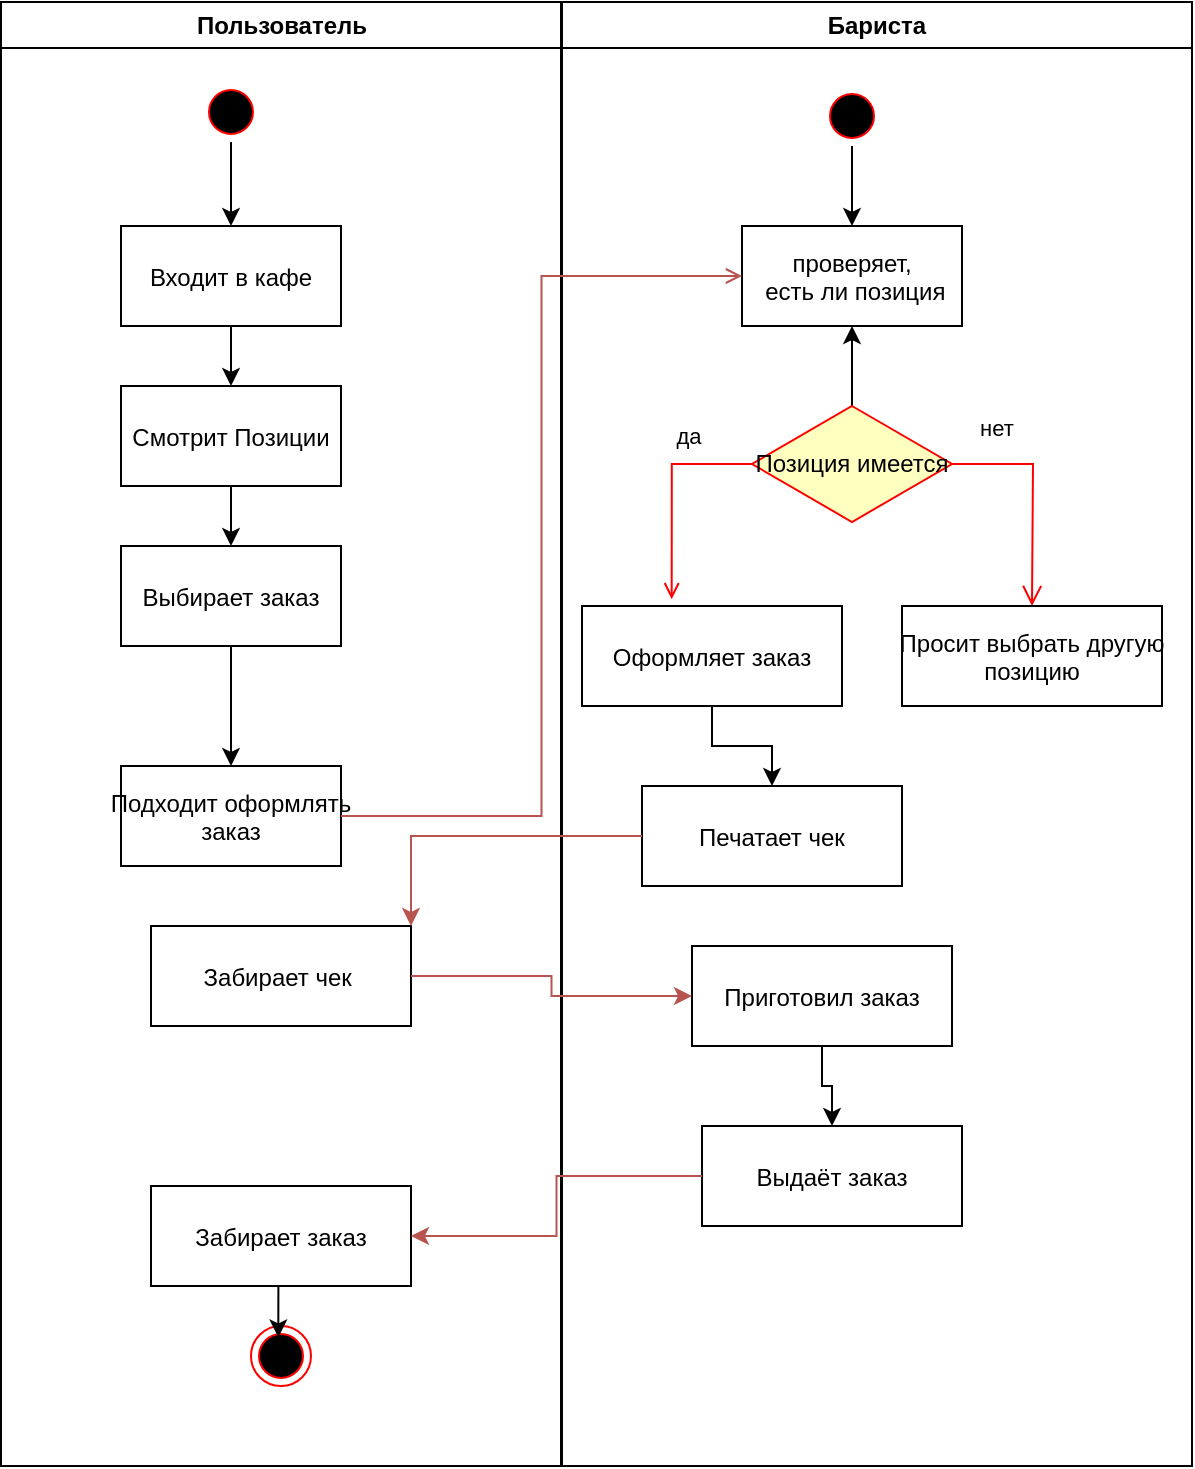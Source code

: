<mxfile version="26.2.14">
  <diagram name="Page-1" id="e7e014a7-5840-1c2e-5031-d8a46d1fe8dd">
    <mxGraphModel dx="839" dy="477" grid="1" gridSize="10" guides="1" tooltips="1" connect="1" arrows="1" fold="1" page="1" pageScale="1" pageWidth="1169" pageHeight="826" background="none" math="0" shadow="0">
      <root>
        <mxCell id="0" />
        <mxCell id="1" parent="0" />
        <mxCell id="2" value="Пользователь" style="swimlane;whiteSpace=wrap" parent="1" vertex="1">
          <mxGeometry x="164.5" y="128" width="280" height="732" as="geometry" />
        </mxCell>
        <mxCell id="l8AvkW6OAoFA0DkfIVD7-41" style="edgeStyle=orthogonalEdgeStyle;rounded=0;orthogonalLoop=1;jettySize=auto;html=1;entryX=0.5;entryY=0;entryDx=0;entryDy=0;" parent="2" source="5" target="7" edge="1">
          <mxGeometry relative="1" as="geometry" />
        </mxCell>
        <mxCell id="5" value="" style="ellipse;shape=startState;fillColor=#000000;strokeColor=#ff0000;" parent="2" vertex="1">
          <mxGeometry x="100" y="40" width="30" height="30" as="geometry" />
        </mxCell>
        <mxCell id="l8AvkW6OAoFA0DkfIVD7-43" style="edgeStyle=orthogonalEdgeStyle;rounded=0;orthogonalLoop=1;jettySize=auto;html=1;entryX=0.5;entryY=0;entryDx=0;entryDy=0;" parent="2" source="7" target="8" edge="1">
          <mxGeometry relative="1" as="geometry" />
        </mxCell>
        <mxCell id="7" value="Входит в кафе" style="" parent="2" vertex="1">
          <mxGeometry x="60" y="112" width="110" height="50" as="geometry" />
        </mxCell>
        <mxCell id="l8AvkW6OAoFA0DkfIVD7-44" style="edgeStyle=orthogonalEdgeStyle;rounded=0;orthogonalLoop=1;jettySize=auto;html=1;entryX=0.5;entryY=0;entryDx=0;entryDy=0;" parent="2" source="8" target="10" edge="1">
          <mxGeometry relative="1" as="geometry" />
        </mxCell>
        <mxCell id="8" value="Смотрит Позиции" style="" parent="2" vertex="1">
          <mxGeometry x="60" y="192" width="110" height="50" as="geometry" />
        </mxCell>
        <mxCell id="l8AvkW6OAoFA0DkfIVD7-45" style="edgeStyle=orthogonalEdgeStyle;rounded=0;orthogonalLoop=1;jettySize=auto;html=1;entryX=0.5;entryY=0;entryDx=0;entryDy=0;" parent="2" source="10" target="l8AvkW6OAoFA0DkfIVD7-42" edge="1">
          <mxGeometry relative="1" as="geometry" />
        </mxCell>
        <mxCell id="10" value="Выбирает заказ" style="" parent="2" vertex="1">
          <mxGeometry x="60" y="272" width="110" height="50" as="geometry" />
        </mxCell>
        <mxCell id="l8AvkW6OAoFA0DkfIVD7-42" value="Подходит оформлять &#xa;заказ" style="" parent="2" vertex="1">
          <mxGeometry x="60" y="382" width="110" height="50" as="geometry" />
        </mxCell>
        <mxCell id="38" value="" style="ellipse;shape=endState;fillColor=#000000;strokeColor=#ff0000" parent="2" vertex="1">
          <mxGeometry x="125" y="662" width="30" height="30" as="geometry" />
        </mxCell>
        <mxCell id="mzl4z3uYpaHU01PkzDJF-42" style="edgeStyle=orthogonalEdgeStyle;rounded=0;orthogonalLoop=1;jettySize=auto;html=1;exitX=0.5;exitY=1;exitDx=0;exitDy=0;entryX=0.455;entryY=0.19;entryDx=0;entryDy=0;entryPerimeter=0;" edge="1" parent="2" source="mzl4z3uYpaHU01PkzDJF-40" target="38">
          <mxGeometry relative="1" as="geometry">
            <mxPoint x="140.5" y="652" as="targetPoint" />
          </mxGeometry>
        </mxCell>
        <mxCell id="mzl4z3uYpaHU01PkzDJF-40" value="Забирает заказ" style="" vertex="1" parent="2">
          <mxGeometry x="75" y="592" width="130" height="50" as="geometry" />
        </mxCell>
        <mxCell id="mzl4z3uYpaHU01PkzDJF-43" value="Забирает чек " style="" vertex="1" parent="2">
          <mxGeometry x="75" y="462" width="130" height="50" as="geometry" />
        </mxCell>
        <mxCell id="3" value="Бариста" style="swimlane;whiteSpace=wrap" parent="1" vertex="1">
          <mxGeometry x="445" y="128" width="315" height="732" as="geometry" />
        </mxCell>
        <mxCell id="l8AvkW6OAoFA0DkfIVD7-46" value="проверяет,&#xa; есть ли позиция" style="" parent="3" vertex="1">
          <mxGeometry x="90" y="112" width="110" height="50" as="geometry" />
        </mxCell>
        <mxCell id="l8AvkW6OAoFA0DkfIVD7-48" style="edgeStyle=orthogonalEdgeStyle;rounded=0;orthogonalLoop=1;jettySize=auto;html=1;" parent="3" source="l8AvkW6OAoFA0DkfIVD7-47" target="l8AvkW6OAoFA0DkfIVD7-46" edge="1">
          <mxGeometry relative="1" as="geometry" />
        </mxCell>
        <mxCell id="l8AvkW6OAoFA0DkfIVD7-47" value="" style="ellipse;shape=startState;fillColor=#000000;strokeColor=#ff0000;" parent="3" vertex="1">
          <mxGeometry x="130" y="42" width="30" height="30" as="geometry" />
        </mxCell>
        <mxCell id="l8AvkW6OAoFA0DkfIVD7-55" style="edgeStyle=orthogonalEdgeStyle;rounded=0;orthogonalLoop=1;jettySize=auto;html=1;entryX=0.5;entryY=1;entryDx=0;entryDy=0;" parent="3" source="l8AvkW6OAoFA0DkfIVD7-52" target="l8AvkW6OAoFA0DkfIVD7-46" edge="1">
          <mxGeometry relative="1" as="geometry" />
        </mxCell>
        <mxCell id="l8AvkW6OAoFA0DkfIVD7-52" value="Позиция имеется" style="rhombus;whiteSpace=wrap;html=1;fontColor=#000000;fillColor=#ffffc0;strokeColor=#ff0000;" parent="3" vertex="1">
          <mxGeometry x="95" y="202" width="100" height="58" as="geometry" />
        </mxCell>
        <mxCell id="l8AvkW6OAoFA0DkfIVD7-53" value="нет" style="edgeStyle=orthogonalEdgeStyle;html=1;align=left;verticalAlign=bottom;endArrow=open;endSize=8;strokeColor=#FF0000;rounded=0;" parent="3" source="l8AvkW6OAoFA0DkfIVD7-52" edge="1">
          <mxGeometry x="-0.786" y="9" relative="1" as="geometry">
            <mxPoint x="235" y="302" as="targetPoint" />
            <mxPoint as="offset" />
          </mxGeometry>
        </mxCell>
        <mxCell id="l8AvkW6OAoFA0DkfIVD7-56" value="Просит выбрать другую&#xa;позицию" style="" parent="3" vertex="1">
          <mxGeometry x="170" y="302" width="130" height="50" as="geometry" />
        </mxCell>
        <mxCell id="l8AvkW6OAoFA0DkfIVD7-68" value="Оформляет заказ" style="" parent="3" vertex="1">
          <mxGeometry x="10" y="302" width="130" height="50" as="geometry" />
        </mxCell>
        <mxCell id="l8AvkW6OAoFA0DkfIVD7-70" style="edgeStyle=orthogonalEdgeStyle;rounded=0;orthogonalLoop=1;jettySize=auto;html=1;entryX=0.345;entryY=-0.067;entryDx=0;entryDy=0;entryPerimeter=0;exitX=0;exitY=0.5;exitDx=0;exitDy=0;strokeColor=#FF0000;endArrow=open;endFill=0;" parent="3" source="l8AvkW6OAoFA0DkfIVD7-52" target="l8AvkW6OAoFA0DkfIVD7-68" edge="1">
          <mxGeometry relative="1" as="geometry">
            <Array as="points">
              <mxPoint x="55" y="231" />
            </Array>
          </mxGeometry>
        </mxCell>
        <mxCell id="mzl4z3uYpaHU01PkzDJF-38" value="да" style="edgeLabel;html=1;align=center;verticalAlign=middle;resizable=0;points=[];" vertex="1" connectable="0" parent="l8AvkW6OAoFA0DkfIVD7-70">
          <mxGeometry x="-0.406" y="2" relative="1" as="geometry">
            <mxPoint y="-16" as="offset" />
          </mxGeometry>
        </mxCell>
        <mxCell id="l8AvkW6OAoFA0DkfIVD7-74" style="edgeStyle=orthogonalEdgeStyle;rounded=0;orthogonalLoop=1;jettySize=auto;html=1;entryX=0.5;entryY=0;entryDx=0;entryDy=0;" parent="3" source="l8AvkW6OAoFA0DkfIVD7-71" target="l8AvkW6OAoFA0DkfIVD7-73" edge="1">
          <mxGeometry relative="1" as="geometry" />
        </mxCell>
        <mxCell id="l8AvkW6OAoFA0DkfIVD7-71" value="Приготовил заказ" style="" parent="3" vertex="1">
          <mxGeometry x="65" y="472" width="130" height="50" as="geometry" />
        </mxCell>
        <mxCell id="l8AvkW6OAoFA0DkfIVD7-72" style="edgeStyle=orthogonalEdgeStyle;rounded=0;orthogonalLoop=1;jettySize=auto;html=1;entryX=0.5;entryY=0;entryDx=0;entryDy=0;" parent="3" source="l8AvkW6OAoFA0DkfIVD7-68" edge="1" target="mzl4z3uYpaHU01PkzDJF-44">
          <mxGeometry relative="1" as="geometry">
            <mxPoint x="75" y="402" as="targetPoint" />
          </mxGeometry>
        </mxCell>
        <mxCell id="l8AvkW6OAoFA0DkfIVD7-73" value="Выдаёт заказ" style="" parent="3" vertex="1">
          <mxGeometry x="70" y="562" width="130" height="50" as="geometry" />
        </mxCell>
        <mxCell id="mzl4z3uYpaHU01PkzDJF-44" value="Печатает чек" style="" vertex="1" parent="3">
          <mxGeometry x="40" y="392" width="130" height="50" as="geometry" />
        </mxCell>
        <mxCell id="l8AvkW6OAoFA0DkfIVD7-76" style="edgeStyle=orthogonalEdgeStyle;rounded=0;orthogonalLoop=1;jettySize=auto;html=1;entryX=0;entryY=0.5;entryDx=0;entryDy=0;strokeColor=#b85450;endArrow=open;endFill=0;fillColor=#f8cecc;" parent="1" source="l8AvkW6OAoFA0DkfIVD7-42" target="l8AvkW6OAoFA0DkfIVD7-46" edge="1">
          <mxGeometry relative="1" as="geometry" />
        </mxCell>
        <mxCell id="mzl4z3uYpaHU01PkzDJF-41" style="edgeStyle=orthogonalEdgeStyle;rounded=0;orthogonalLoop=1;jettySize=auto;html=1;entryX=1;entryY=0.5;entryDx=0;entryDy=0;fillColor=#f8cecc;strokeColor=#b85450;" edge="1" parent="1" source="l8AvkW6OAoFA0DkfIVD7-73" target="mzl4z3uYpaHU01PkzDJF-40">
          <mxGeometry relative="1" as="geometry" />
        </mxCell>
        <mxCell id="mzl4z3uYpaHU01PkzDJF-45" style="edgeStyle=orthogonalEdgeStyle;rounded=0;orthogonalLoop=1;jettySize=auto;html=1;entryX=1;entryY=0;entryDx=0;entryDy=0;fillColor=#f8cecc;strokeColor=#b85450;" edge="1" parent="1" source="mzl4z3uYpaHU01PkzDJF-44" target="mzl4z3uYpaHU01PkzDJF-43">
          <mxGeometry relative="1" as="geometry" />
        </mxCell>
        <mxCell id="mzl4z3uYpaHU01PkzDJF-46" style="edgeStyle=orthogonalEdgeStyle;rounded=0;orthogonalLoop=1;jettySize=auto;html=1;entryX=0;entryY=0.5;entryDx=0;entryDy=0;fillColor=#f8cecc;strokeColor=#b85450;" edge="1" parent="1" source="mzl4z3uYpaHU01PkzDJF-43" target="l8AvkW6OAoFA0DkfIVD7-71">
          <mxGeometry relative="1" as="geometry" />
        </mxCell>
      </root>
    </mxGraphModel>
  </diagram>
</mxfile>
